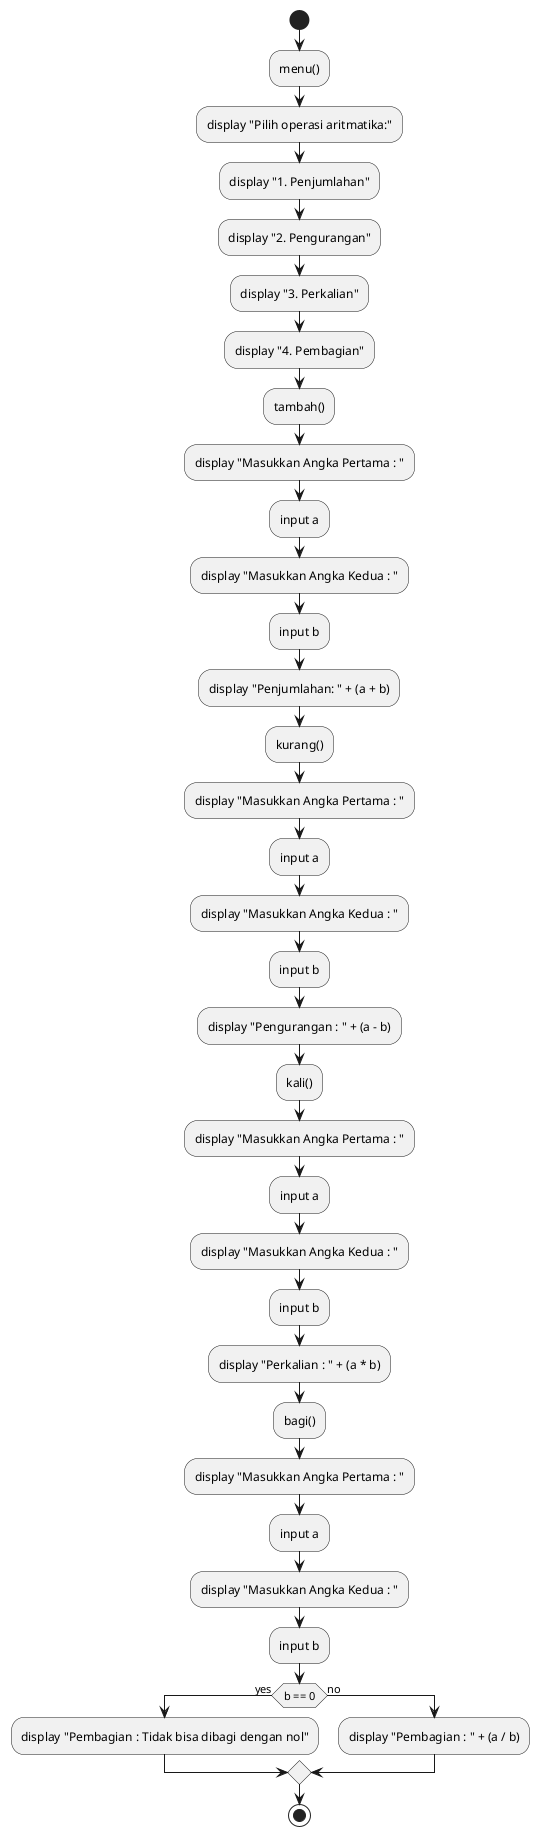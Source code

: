@startuml
start

:menu();
:display "Pilih operasi aritmatika:";
:display "1. Penjumlahan";
:display "2. Pengurangan";
:display "3. Perkalian";
:display "4. Pembagian";

:tambah();
:display "Masukkan Angka Pertama : ";
:input a;
:display "Masukkan Angka Kedua : ";
:input b;
:display "Penjumlahan: " + (a + b);

:kurang();
:display "Masukkan Angka Pertama : ";
:input a;
:display "Masukkan Angka Kedua : ";
:input b;
:display "Pengurangan : " + (a - b);

:kali();
:display "Masukkan Angka Pertama : ";
:input a;
:display "Masukkan Angka Kedua : ";
:input b;
:display "Perkalian : " + (a * b);

:bagi();
:display "Masukkan Angka Pertama : ";
:input a;
:display "Masukkan Angka Kedua : ";
:input b;
if (b == 0) then (yes)
    :display "Pembagian : Tidak bisa dibagi dengan nol";
else (no)
    :display "Pembagian : " + (a / b);
endif

stop
@enduml
